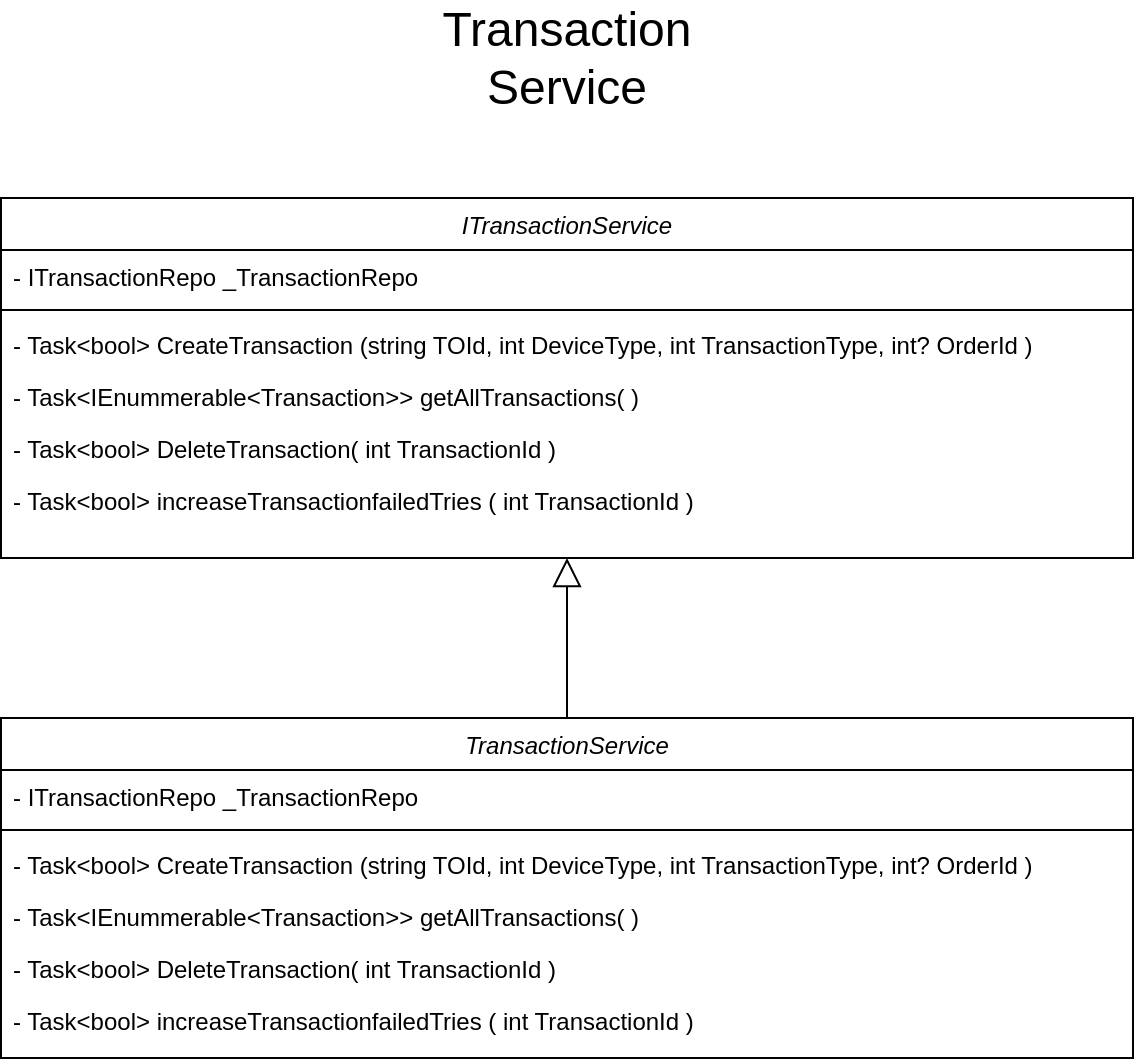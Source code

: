 <mxfile version="14.2.9" type="device"><diagram id="QkI--pBJC4bzssq41QZq" name="Page-1"><mxGraphModel dx="1422" dy="2946" grid="1" gridSize="10" guides="1" tooltips="1" connect="1" arrows="1" fold="1" page="1" pageScale="1" pageWidth="850" pageHeight="1100" math="0" shadow="0"><root><mxCell id="0"/><mxCell id="1" parent="0"/><mxCell id="noM06Llarw8SXuktYtZB-41" value="&lt;font style=&quot;font-size: 24px&quot;&gt;Transaction Service&lt;br&gt;&lt;/font&gt;" style="text;html=1;strokeColor=none;fillColor=none;align=center;verticalAlign=middle;whiteSpace=wrap;rounded=0;" vertex="1" parent="1"><mxGeometry x="365" y="-2130" width="185" height="20" as="geometry"/></mxCell><mxCell id="noM06Llarw8SXuktYtZB-114" value="ITransactionService" style="swimlane;fontStyle=2;align=center;verticalAlign=top;childLayout=stackLayout;horizontal=1;startSize=26;horizontalStack=0;resizeParent=1;resizeLast=0;collapsible=1;marginBottom=0;rounded=0;shadow=0;strokeWidth=1;" vertex="1" parent="1"><mxGeometry x="174.5" y="-2050" width="566" height="180" as="geometry"><mxRectangle x="230" y="140" width="160" height="26" as="alternateBounds"/></mxGeometry></mxCell><mxCell id="noM06Llarw8SXuktYtZB-115" value="- ITransactionRepo _TransactionRepo" style="text;align=left;verticalAlign=top;spacingLeft=4;spacingRight=4;overflow=hidden;rotatable=0;points=[[0,0.5],[1,0.5]];portConstraint=eastwest;" vertex="1" parent="noM06Llarw8SXuktYtZB-114"><mxGeometry y="26" width="566" height="26" as="geometry"/></mxCell><mxCell id="noM06Llarw8SXuktYtZB-116" value="" style="line;html=1;strokeWidth=1;align=left;verticalAlign=middle;spacingTop=-1;spacingLeft=3;spacingRight=3;rotatable=0;labelPosition=right;points=[];portConstraint=eastwest;" vertex="1" parent="noM06Llarw8SXuktYtZB-114"><mxGeometry y="52" width="566" height="8" as="geometry"/></mxCell><mxCell id="noM06Llarw8SXuktYtZB-117" value="- Task&lt;bool&gt; CreateTransaction (string TOId, int DeviceType, int TransactionType, int? OrderId )" style="text;align=left;verticalAlign=top;spacingLeft=4;spacingRight=4;overflow=hidden;rotatable=0;points=[[0,0.5],[1,0.5]];portConstraint=eastwest;" vertex="1" parent="noM06Llarw8SXuktYtZB-114"><mxGeometry y="60" width="566" height="26" as="geometry"/></mxCell><mxCell id="noM06Llarw8SXuktYtZB-118" value="- Task&lt;IEnummerable&lt;Transaction&gt;&gt; getAllTransactions( )" style="text;align=left;verticalAlign=top;spacingLeft=4;spacingRight=4;overflow=hidden;rotatable=0;points=[[0,0.5],[1,0.5]];portConstraint=eastwest;" vertex="1" parent="noM06Llarw8SXuktYtZB-114"><mxGeometry y="86" width="566" height="26" as="geometry"/></mxCell><mxCell id="noM06Llarw8SXuktYtZB-119" value="- Task&lt;bool&gt; DeleteTransaction( int TransactionId )" style="text;align=left;verticalAlign=top;spacingLeft=4;spacingRight=4;overflow=hidden;rotatable=0;points=[[0,0.5],[1,0.5]];portConstraint=eastwest;" vertex="1" parent="noM06Llarw8SXuktYtZB-114"><mxGeometry y="112" width="566" height="26" as="geometry"/></mxCell><mxCell id="noM06Llarw8SXuktYtZB-120" value="- Task&lt;bool&gt; increaseTransactionfailedTries ( int TransactionId )" style="text;align=left;verticalAlign=top;spacingLeft=4;spacingRight=4;overflow=hidden;rotatable=0;points=[[0,0.5],[1,0.5]];portConstraint=eastwest;" vertex="1" parent="noM06Llarw8SXuktYtZB-114"><mxGeometry y="138" width="566" height="26" as="geometry"/></mxCell><mxCell id="noM06Llarw8SXuktYtZB-121" style="edgeStyle=orthogonalEdgeStyle;rounded=0;orthogonalLoop=1;jettySize=auto;html=1;exitX=0.5;exitY=0;exitDx=0;exitDy=0;entryX=0.5;entryY=1;entryDx=0;entryDy=0;endArrow=block;endFill=0;endSize=12;" edge="1" parent="1" source="noM06Llarw8SXuktYtZB-122" target="noM06Llarw8SXuktYtZB-114"><mxGeometry relative="1" as="geometry"><mxPoint x="457.5" y="-1850" as="targetPoint"/></mxGeometry></mxCell><mxCell id="noM06Llarw8SXuktYtZB-122" value="TransactionService" style="swimlane;fontStyle=2;align=center;verticalAlign=top;childLayout=stackLayout;horizontal=1;startSize=26;horizontalStack=0;resizeParent=1;resizeLast=0;collapsible=1;marginBottom=0;rounded=0;shadow=0;strokeWidth=1;" vertex="1" parent="1"><mxGeometry x="174.5" y="-1790" width="566" height="170" as="geometry"><mxRectangle x="230" y="140" width="160" height="26" as="alternateBounds"/></mxGeometry></mxCell><mxCell id="noM06Llarw8SXuktYtZB-123" value="- ITransactionRepo _TransactionRepo" style="text;align=left;verticalAlign=top;spacingLeft=4;spacingRight=4;overflow=hidden;rotatable=0;points=[[0,0.5],[1,0.5]];portConstraint=eastwest;" vertex="1" parent="noM06Llarw8SXuktYtZB-122"><mxGeometry y="26" width="566" height="26" as="geometry"/></mxCell><mxCell id="noM06Llarw8SXuktYtZB-124" value="" style="line;html=1;strokeWidth=1;align=left;verticalAlign=middle;spacingTop=-1;spacingLeft=3;spacingRight=3;rotatable=0;labelPosition=right;points=[];portConstraint=eastwest;" vertex="1" parent="noM06Llarw8SXuktYtZB-122"><mxGeometry y="52" width="566" height="8" as="geometry"/></mxCell><mxCell id="noM06Llarw8SXuktYtZB-125" value="- Task&lt;bool&gt; CreateTransaction (string TOId, int DeviceType, int TransactionType, int? OrderId )" style="text;align=left;verticalAlign=top;spacingLeft=4;spacingRight=4;overflow=hidden;rotatable=0;points=[[0,0.5],[1,0.5]];portConstraint=eastwest;" vertex="1" parent="noM06Llarw8SXuktYtZB-122"><mxGeometry y="60" width="566" height="26" as="geometry"/></mxCell><mxCell id="noM06Llarw8SXuktYtZB-126" value="- Task&lt;IEnummerable&lt;Transaction&gt;&gt; getAllTransactions( )" style="text;align=left;verticalAlign=top;spacingLeft=4;spacingRight=4;overflow=hidden;rotatable=0;points=[[0,0.5],[1,0.5]];portConstraint=eastwest;" vertex="1" parent="noM06Llarw8SXuktYtZB-122"><mxGeometry y="86" width="566" height="26" as="geometry"/></mxCell><mxCell id="noM06Llarw8SXuktYtZB-127" value="- Task&lt;bool&gt; DeleteTransaction( int TransactionId )" style="text;align=left;verticalAlign=top;spacingLeft=4;spacingRight=4;overflow=hidden;rotatable=0;points=[[0,0.5],[1,0.5]];portConstraint=eastwest;" vertex="1" parent="noM06Llarw8SXuktYtZB-122"><mxGeometry y="112" width="566" height="26" as="geometry"/></mxCell><mxCell id="noM06Llarw8SXuktYtZB-128" value="- Task&lt;bool&gt; increaseTransactionfailedTries ( int TransactionId )" style="text;align=left;verticalAlign=top;spacingLeft=4;spacingRight=4;overflow=hidden;rotatable=0;points=[[0,0.5],[1,0.5]];portConstraint=eastwest;" vertex="1" parent="noM06Llarw8SXuktYtZB-122"><mxGeometry y="138" width="566" height="26" as="geometry"/></mxCell></root></mxGraphModel></diagram></mxfile>